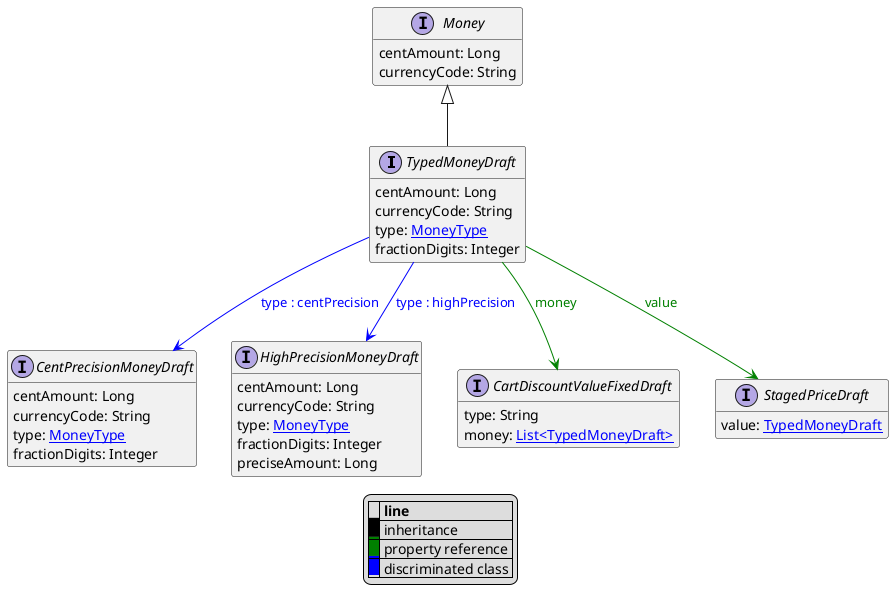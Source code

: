 @startuml

hide empty fields
hide empty methods
legend
|= |= line |
|<back:black>   </back>| inheritance |
|<back:green>   </back>| property reference |
|<back:blue>   </back>| discriminated class |
endlegend
interface TypedMoneyDraft [[TypedMoneyDraft.svg]] extends Money {
    centAmount: Long
    currencyCode: String
    type: [[MoneyType.svg MoneyType]]
    fractionDigits: Integer
}
interface Money [[Money.svg]]  {
    centAmount: Long
    currencyCode: String
}

interface CentPrecisionMoneyDraft [[CentPrecisionMoneyDraft.svg]]  {
    centAmount: Long
    currencyCode: String
    type: [[MoneyType.svg MoneyType]]
    fractionDigits: Integer
}
interface HighPrecisionMoneyDraft [[HighPrecisionMoneyDraft.svg]]  {
    centAmount: Long
    currencyCode: String
    type: [[MoneyType.svg MoneyType]]
    fractionDigits: Integer
    preciseAmount: Long
}
interface CartDiscountValueFixedDraft [[CartDiscountValueFixedDraft.svg]]  {
    type: String
    money: [[TypedMoneyDraft.svg List<TypedMoneyDraft>]]
}
interface StagedPriceDraft [[StagedPriceDraft.svg]]  {
    value: [[TypedMoneyDraft.svg TypedMoneyDraft]]
}
TypedMoneyDraft --> CentPrecisionMoneyDraft #blue;text:blue : "type : centPrecision"
TypedMoneyDraft --> HighPrecisionMoneyDraft #blue;text:blue : "type : highPrecision"
TypedMoneyDraft --> CartDiscountValueFixedDraft #green;text:green : "money"
TypedMoneyDraft --> StagedPriceDraft #green;text:green : "value"
@enduml
